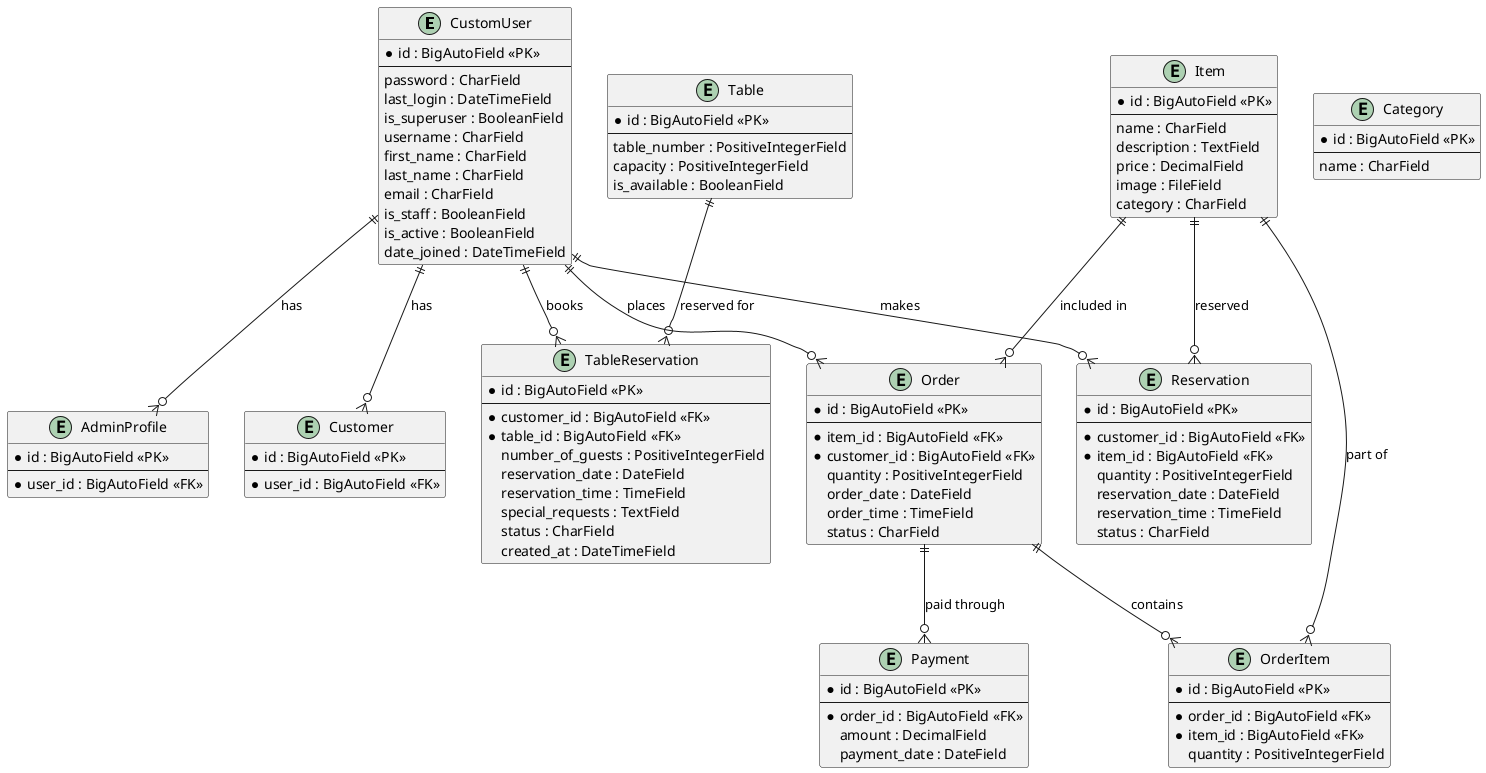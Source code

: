 @startuml SSCoffee System ERD

' Define entities
entity "CustomUser" as user {
  * id : BigAutoField <<PK>>
  --
  password : CharField
  last_login : DateTimeField
  is_superuser : BooleanField
  username : CharField
  first_name : CharField
  last_name : CharField
  email : CharField
  is_staff : BooleanField
  is_active : BooleanField
  date_joined : DateTimeField
}

entity "AdminProfile" as admin {
  * id : BigAutoField <<PK>>
  --
  * user_id : BigAutoField <<FK>>
}

entity "Customer" as customer {
  * id : BigAutoField <<PK>>
  --
  * user_id : BigAutoField <<FK>>
}

entity "Category" as category {
  * id : BigAutoField <<PK>>
  --
  name : CharField
}

entity "Item" as item {
  * id : BigAutoField <<PK>>
  --
  name : CharField
  description : TextField
  price : DecimalField
  image : FileField
  category : CharField
}

entity "Order" as order {
  * id : BigAutoField <<PK>>
  --
  * item_id : BigAutoField <<FK>>
  * customer_id : BigAutoField <<FK>>
  quantity : PositiveIntegerField
  order_date : DateField
  order_time : TimeField
  status : CharField
}

entity "OrderItem" as orderitem {
  * id : BigAutoField <<PK>>
  --
  * order_id : BigAutoField <<FK>>
  * item_id : BigAutoField <<FK>>
  quantity : PositiveIntegerField
}

entity "Reservation" as reservation {
  * id : BigAutoField <<PK>>
  --
  * customer_id : BigAutoField <<FK>>
  * item_id : BigAutoField <<FK>>
  quantity : PositiveIntegerField
  reservation_date : DateField
  reservation_time : TimeField
  status : CharField
}

entity "Payment" as payment {
  * id : BigAutoField <<PK>>
  --
  * order_id : BigAutoField <<FK>>
  amount : DecimalField
  payment_date : DateField
}

entity "Table" as table {
  * id : BigAutoField <<PK>>
  --
  table_number : PositiveIntegerField
  capacity : PositiveIntegerField
  is_available : BooleanField
}

entity "TableReservation" as tablereservation {
  * id : BigAutoField <<PK>>
  --
  * customer_id : BigAutoField <<FK>>
  * table_id : BigAutoField <<FK>>
  number_of_guests : PositiveIntegerField
  reservation_date : DateField
  reservation_time : TimeField
  special_requests : TextField
  status : CharField
  created_at : DateTimeField
}

' Define relationships
user ||--o{ admin : "has"
user ||--o{ customer : "has"
user ||--o{ order : "places"
user ||--o{ reservation : "makes"
user ||--o{ tablereservation : "books"

item ||--o{ order : "included in"
item ||--o{ orderitem : "part of"
item ||--o{ reservation : "reserved"

order ||--o{ orderitem : "contains"
order ||--o{ payment : "paid through"

table ||--o{ tablereservation : "reserved for"

@enduml
